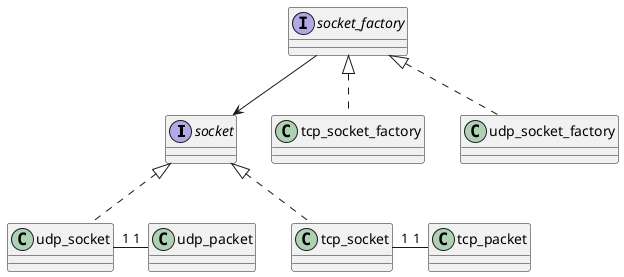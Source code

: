 @startuml class_design

interface socket
class udp_socket
class tcp_socket
interface socket_factory
class tcp_socket_factory
class udp_socket_factory
class udp_packet
class tcp_packet

socket <|.. udp_socket
socket <|.. tcp_socket

socket_factory <|.. tcp_socket_factory
socket_factory <|.. udp_socket_factory

socket_factory --> socket

udp_socket "1" - "1" udp_packet
tcp_socket "1" - "1" tcp_packet

@enduml